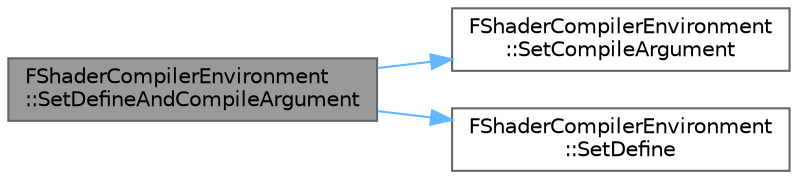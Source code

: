 digraph "FShaderCompilerEnvironment::SetDefineAndCompileArgument"
{
 // INTERACTIVE_SVG=YES
 // LATEX_PDF_SIZE
  bgcolor="transparent";
  edge [fontname=Helvetica,fontsize=10,labelfontname=Helvetica,labelfontsize=10];
  node [fontname=Helvetica,fontsize=10,shape=box,height=0.2,width=0.4];
  rankdir="LR";
  Node1 [id="Node000001",label="FShaderCompilerEnvironment\l::SetDefineAndCompileArgument",height=0.2,width=0.4,color="gray40", fillcolor="grey60", style="filled", fontcolor="black",tooltip=" "];
  Node1 -> Node2 [id="edge1_Node000001_Node000002",color="steelblue1",style="solid",tooltip=" "];
  Node2 [id="Node000002",label="FShaderCompilerEnvironment\l::SetCompileArgument",height=0.2,width=0.4,color="grey40", fillcolor="white", style="filled",URL="$d7/d54/structFShaderCompilerEnvironment.html#acb1e1dadcf50e28a23e10eff6722d0db",tooltip=" "];
  Node1 -> Node3 [id="edge2_Node000001_Node000003",color="steelblue1",style="solid",tooltip=" "];
  Node3 [id="Node000003",label="FShaderCompilerEnvironment\l::SetDefine",height=0.2,width=0.4,color="grey40", fillcolor="white", style="filled",URL="$d7/d54/structFShaderCompilerEnvironment.html#a34cea4638a3b61afe7063459c940fb61",tooltip="Works for TCHAR e.g."];
}
